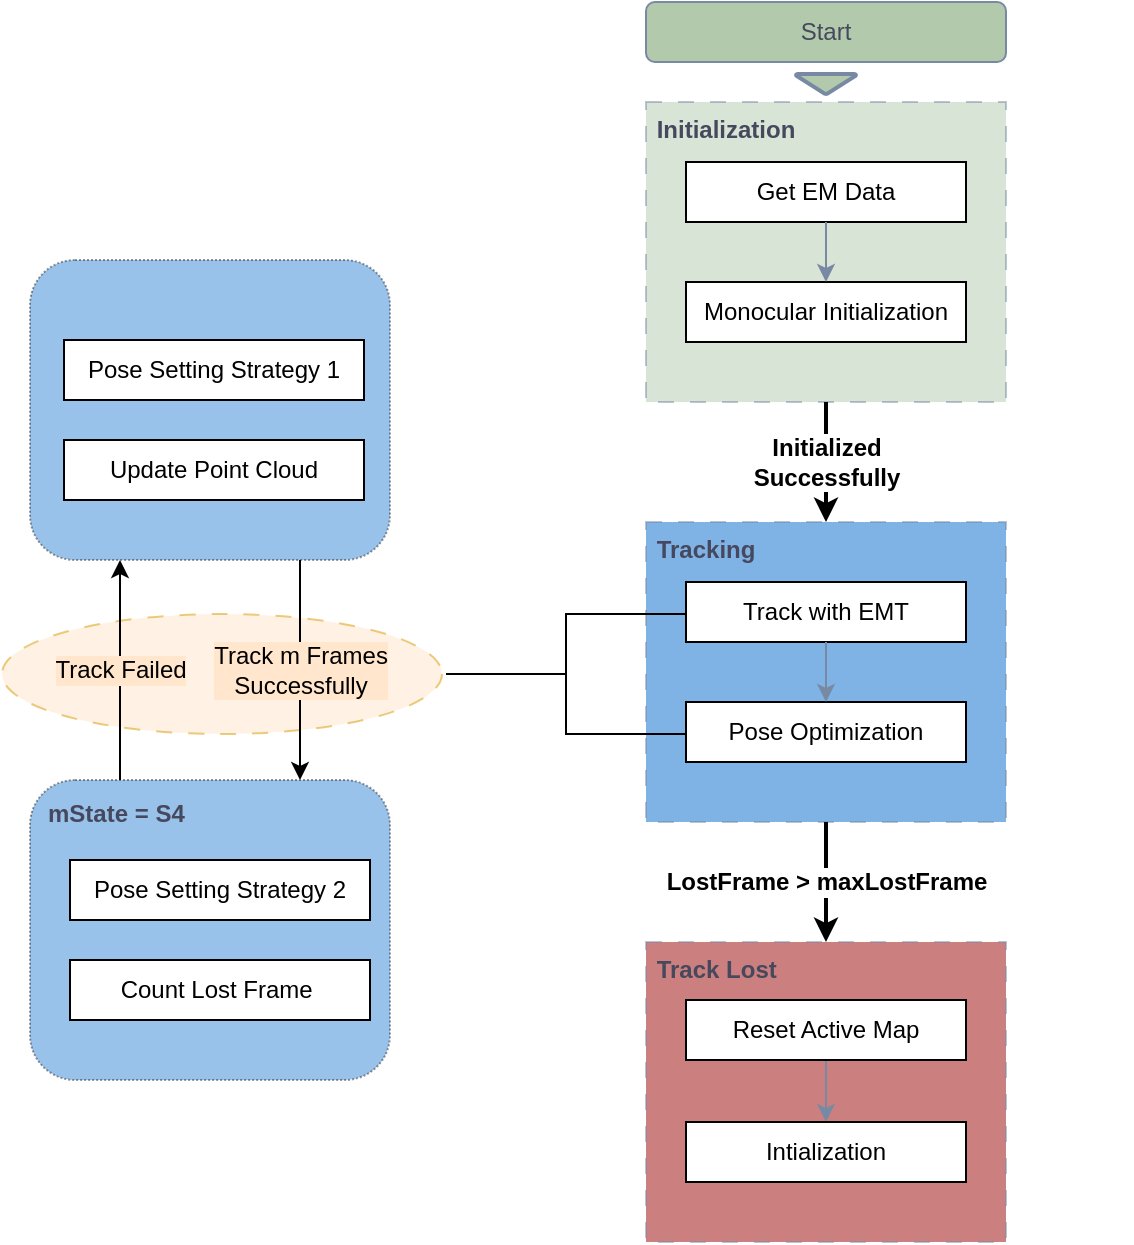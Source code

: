<mxfile version="21.7.2" type="github">
  <diagram name="第 1 页" id="G7Pcc6TmtywT6FfzIDnz">
    <mxGraphModel dx="1122" dy="755" grid="1" gridSize="10" guides="1" tooltips="1" connect="1" arrows="1" fold="1" page="1" pageScale="1" pageWidth="827" pageHeight="1169" math="0" shadow="0">
      <root>
        <mxCell id="0" />
        <mxCell id="1" parent="0" />
        <mxCell id="YHTQ-3PsGmllSr9fGuL9-176" value="" style="group" parent="1" vertex="1" connectable="0">
          <mxGeometry x="273" y="173" width="502" height="620" as="geometry" />
        </mxCell>
        <mxCell id="YHTQ-3PsGmllSr9fGuL9-96" value="" style="group" parent="YHTQ-3PsGmllSr9fGuL9-176" vertex="1" connectable="0">
          <mxGeometry x="259" width="180" height="620" as="geometry" />
        </mxCell>
        <mxCell id="YHTQ-3PsGmllSr9fGuL9-46" value="" style="group;movable=1;resizable=1;rotatable=1;deletable=1;editable=1;locked=0;connectable=1;" parent="YHTQ-3PsGmllSr9fGuL9-96" vertex="1" connectable="0">
          <mxGeometry width="180" height="200" as="geometry" />
        </mxCell>
        <mxCell id="YHTQ-3PsGmllSr9fGuL9-36" value="Start" style="rounded=1;whiteSpace=wrap;html=1;fillColor=#B2C9AB;strokeColor=#788AA3;fontColor=#46495D;labelBackgroundColor=none;movable=1;resizable=1;rotatable=1;deletable=1;editable=1;locked=0;connectable=1;" parent="YHTQ-3PsGmllSr9fGuL9-46" vertex="1">
          <mxGeometry width="180" height="30" as="geometry" />
        </mxCell>
        <mxCell id="YHTQ-3PsGmllSr9fGuL9-37" value="" style="strokeWidth=2;html=1;shape=mxgraph.flowchart.merge_or_storage;whiteSpace=wrap;labelBackgroundColor=none;fillColor=#B2C9AB;strokeColor=#788AA3;fontColor=#46495D;movable=1;resizable=1;rotatable=1;deletable=1;editable=1;locked=0;connectable=1;" parent="YHTQ-3PsGmllSr9fGuL9-46" vertex="1">
          <mxGeometry x="75" y="36" width="30" height="10" as="geometry" />
        </mxCell>
        <mxCell id="YHTQ-3PsGmllSr9fGuL9-41" value="&lt;b&gt;&amp;nbsp;Initialization&lt;/b&gt;" style="rounded=0;whiteSpace=wrap;html=1;strokeColor=#788AA3;fontColor=#46495D;fillColor=#B2C9AB;align=left;horizontal=1;verticalAlign=top;dashed=1;dashPattern=8 8;opacity=50;movable=1;resizable=1;rotatable=1;deletable=1;editable=1;locked=0;connectable=1;" parent="YHTQ-3PsGmllSr9fGuL9-46" vertex="1">
          <mxGeometry y="50" width="180" height="150" as="geometry" />
        </mxCell>
        <mxCell id="YHTQ-3PsGmllSr9fGuL9-42" value="Get EM Data" style="rounded=0;whiteSpace=wrap;html=1;movable=1;resizable=1;rotatable=1;deletable=1;editable=1;locked=0;connectable=1;" parent="YHTQ-3PsGmllSr9fGuL9-46" vertex="1">
          <mxGeometry x="20" y="80" width="140" height="30" as="geometry" />
        </mxCell>
        <mxCell id="YHTQ-3PsGmllSr9fGuL9-44" value="Monocular Initialization" style="rounded=0;whiteSpace=wrap;html=1;movable=1;resizable=1;rotatable=1;deletable=1;editable=1;locked=0;connectable=1;" parent="YHTQ-3PsGmllSr9fGuL9-46" vertex="1">
          <mxGeometry x="20" y="140" width="140" height="30" as="geometry" />
        </mxCell>
        <mxCell id="YHTQ-3PsGmllSr9fGuL9-45" value="" style="edgeStyle=orthogonalEdgeStyle;rounded=0;orthogonalLoop=1;jettySize=auto;html=1;strokeColor=#788AA3;fontColor=#46495D;fillColor=#B2C9AB;movable=1;resizable=1;rotatable=1;deletable=1;editable=1;locked=0;connectable=1;" parent="YHTQ-3PsGmllSr9fGuL9-46" source="YHTQ-3PsGmllSr9fGuL9-42" target="YHTQ-3PsGmllSr9fGuL9-44" edge="1">
          <mxGeometry relative="1" as="geometry" />
        </mxCell>
        <mxCell id="YHTQ-3PsGmllSr9fGuL9-63" value="" style="group" parent="YHTQ-3PsGmllSr9fGuL9-96" vertex="1" connectable="0">
          <mxGeometry y="260" width="180" height="150" as="geometry" />
        </mxCell>
        <mxCell id="YHTQ-3PsGmllSr9fGuL9-49" value="&lt;b&gt;&amp;nbsp;Tracking&lt;/b&gt;" style="rounded=0;whiteSpace=wrap;html=1;strokeColor=#788AA3;fontColor=#46495D;fillColor=#0066CC;align=left;horizontal=1;verticalAlign=top;dashed=1;dashPattern=8 8;opacity=50;movable=1;resizable=1;rotatable=1;deletable=1;editable=1;locked=0;connectable=1;" parent="YHTQ-3PsGmllSr9fGuL9-63" vertex="1">
          <mxGeometry width="180" height="150" as="geometry" />
        </mxCell>
        <mxCell id="YHTQ-3PsGmllSr9fGuL9-57" value="Track with EMT" style="rounded=0;whiteSpace=wrap;html=1;movable=1;resizable=1;rotatable=1;deletable=1;editable=1;locked=0;connectable=1;" parent="YHTQ-3PsGmllSr9fGuL9-63" vertex="1">
          <mxGeometry x="20" y="30" width="140" height="30" as="geometry" />
        </mxCell>
        <mxCell id="YHTQ-3PsGmllSr9fGuL9-58" value="Pose Optimization" style="rounded=0;whiteSpace=wrap;html=1;movable=1;resizable=1;rotatable=1;deletable=1;editable=1;locked=0;connectable=1;" parent="YHTQ-3PsGmllSr9fGuL9-63" vertex="1">
          <mxGeometry x="20" y="90" width="140" height="30" as="geometry" />
        </mxCell>
        <mxCell id="YHTQ-3PsGmllSr9fGuL9-59" value="" style="edgeStyle=orthogonalEdgeStyle;rounded=0;orthogonalLoop=1;jettySize=auto;html=1;strokeColor=#788AA3;fontFamily=Helvetica;fontSize=12;fontColor=#ffffff;fillColor=#B2C9AB;" parent="YHTQ-3PsGmllSr9fGuL9-63" source="YHTQ-3PsGmllSr9fGuL9-57" target="YHTQ-3PsGmllSr9fGuL9-58" edge="1">
          <mxGeometry relative="1" as="geometry" />
        </mxCell>
        <mxCell id="YHTQ-3PsGmllSr9fGuL9-64" value="" style="group" parent="YHTQ-3PsGmllSr9fGuL9-96" vertex="1" connectable="0">
          <mxGeometry y="470" width="180" height="150" as="geometry" />
        </mxCell>
        <mxCell id="YHTQ-3PsGmllSr9fGuL9-65" value="&lt;b&gt;&amp;nbsp;Track Lost&lt;/b&gt;" style="rounded=0;whiteSpace=wrap;html=1;strokeColor=#788AA3;fontColor=#46495D;fillColor=#990000;align=left;horizontal=1;verticalAlign=top;dashed=1;dashPattern=8 8;opacity=50;movable=1;resizable=1;rotatable=1;deletable=1;editable=1;locked=0;connectable=1;" parent="YHTQ-3PsGmllSr9fGuL9-64" vertex="1">
          <mxGeometry width="180" height="150" as="geometry" />
        </mxCell>
        <mxCell id="YHTQ-3PsGmllSr9fGuL9-77" value="" style="edgeStyle=orthogonalEdgeStyle;rounded=0;orthogonalLoop=1;jettySize=auto;html=1;strokeColor=#788AA3;fontFamily=Helvetica;fontSize=12;fontColor=#ffffff;fillColor=#B2C9AB;" parent="YHTQ-3PsGmllSr9fGuL9-64" source="YHTQ-3PsGmllSr9fGuL9-66" target="YHTQ-3PsGmllSr9fGuL9-76" edge="1">
          <mxGeometry relative="1" as="geometry" />
        </mxCell>
        <mxCell id="YHTQ-3PsGmllSr9fGuL9-66" value="Reset Active Map" style="rounded=0;whiteSpace=wrap;html=1;movable=1;resizable=1;rotatable=1;deletable=1;editable=1;locked=0;connectable=1;" parent="YHTQ-3PsGmllSr9fGuL9-64" vertex="1">
          <mxGeometry x="20" y="29" width="140" height="30" as="geometry" />
        </mxCell>
        <mxCell id="YHTQ-3PsGmllSr9fGuL9-76" value="Intialization" style="rounded=0;whiteSpace=wrap;html=1;movable=1;resizable=1;rotatable=1;deletable=1;editable=1;locked=0;connectable=1;" parent="YHTQ-3PsGmllSr9fGuL9-64" vertex="1">
          <mxGeometry x="20" y="90" width="140" height="30" as="geometry" />
        </mxCell>
        <mxCell id="YHTQ-3PsGmllSr9fGuL9-69" value="Initialized&lt;br&gt;Successfully" style="edgeStyle=orthogonalEdgeStyle;rounded=0;orthogonalLoop=1;jettySize=auto;html=1;strokeColor=#000000;fontFamily=Helvetica;fontSize=12;fontColor=#000000;fillColor=#B2C9AB;fontStyle=1;strokeWidth=2;" parent="YHTQ-3PsGmllSr9fGuL9-96" source="YHTQ-3PsGmllSr9fGuL9-41" target="YHTQ-3PsGmllSr9fGuL9-49" edge="1">
          <mxGeometry relative="1" as="geometry" />
        </mxCell>
        <mxCell id="YHTQ-3PsGmllSr9fGuL9-80" value="LostFrame &amp;gt; maxLostFrame" style="edgeStyle=orthogonalEdgeStyle;rounded=0;orthogonalLoop=1;jettySize=auto;html=1;strokeColor=#000000;fontFamily=Helvetica;fontSize=12;fontColor=#000000;fillColor=#B2C9AB;fontStyle=1;entryX=0.5;entryY=0;entryDx=0;entryDy=0;strokeWidth=2;" parent="YHTQ-3PsGmllSr9fGuL9-96" source="YHTQ-3PsGmllSr9fGuL9-49" target="YHTQ-3PsGmllSr9fGuL9-65" edge="1">
          <mxGeometry relative="1" as="geometry">
            <mxPoint x="90" y="550" as="targetPoint" />
          </mxGeometry>
        </mxCell>
        <mxCell id="YHTQ-3PsGmllSr9fGuL9-112" value="" style="strokeWidth=1;html=1;shape=mxgraph.flowchart.annotation_2;align=left;labelPosition=right;pointerEvents=1;rounded=0;strokeColor=default;fontFamily=Helvetica;fontSize=12;fontColor=#808080;fillColor=default;" parent="YHTQ-3PsGmllSr9fGuL9-176" vertex="1">
          <mxGeometry x="159" y="306" width="120" height="60" as="geometry" />
        </mxCell>
        <mxCell id="YHTQ-3PsGmllSr9fGuL9-173" value="" style="group" parent="YHTQ-3PsGmllSr9fGuL9-176" vertex="1" connectable="0">
          <mxGeometry y="129" width="220" height="410" as="geometry" />
        </mxCell>
        <mxCell id="YHTQ-3PsGmllSr9fGuL9-171" value="" style="ellipse;whiteSpace=wrap;html=1;rounded=0;strokeColor=#d79b00;fontFamily=Helvetica;fontSize=12;fillColor=#ffe6cc;dashed=1;dashPattern=8 8;opacity=50;" parent="YHTQ-3PsGmllSr9fGuL9-173" vertex="1">
          <mxGeometry x="-63" y="177" width="220" height="60" as="geometry" />
        </mxCell>
        <mxCell id="YHTQ-3PsGmllSr9fGuL9-161" value="" style="group" parent="YHTQ-3PsGmllSr9fGuL9-173" vertex="1" connectable="0">
          <mxGeometry x="-49" width="180" height="150" as="geometry" />
        </mxCell>
        <mxCell id="YHTQ-3PsGmllSr9fGuL9-151" value="&lt;div style=&quot;&quot;&gt;&lt;br&gt;&lt;/div&gt;" style="rounded=1;whiteSpace=wrap;html=1;strokeColor=default;fontFamily=Helvetica;fontSize=12;fontColor=default;fillColor=#0066CC;opacity=40;dashed=1;dashPattern=1 1;align=left;verticalAlign=top;horizontal=1;spacingLeft=4;spacing=5;" parent="YHTQ-3PsGmllSr9fGuL9-161" vertex="1">
          <mxGeometry width="180" height="150" as="geometry" />
        </mxCell>
        <mxCell id="YHTQ-3PsGmllSr9fGuL9-152" value="Update Point Cloud" style="rounded=0;whiteSpace=wrap;html=1;strokeColor=default;fontFamily=Helvetica;fontSize=12;fontColor=default;fillColor=default;" parent="YHTQ-3PsGmllSr9fGuL9-161" vertex="1">
          <mxGeometry x="17" y="90" width="150" height="30" as="geometry" />
        </mxCell>
        <mxCell id="YHTQ-3PsGmllSr9fGuL9-153" value="Pose Setting Strategy 1" style="rounded=0;whiteSpace=wrap;html=1;strokeColor=default;fontFamily=Helvetica;fontSize=12;fontColor=default;fillColor=default;" parent="YHTQ-3PsGmllSr9fGuL9-161" vertex="1">
          <mxGeometry x="17" y="40" width="150" height="30" as="geometry" />
        </mxCell>
        <mxCell id="YHTQ-3PsGmllSr9fGuL9-162" value="" style="group" parent="YHTQ-3PsGmllSr9fGuL9-173" vertex="1" connectable="0">
          <mxGeometry x="-49" y="260" width="180" height="150" as="geometry" />
        </mxCell>
        <mxCell id="YHTQ-3PsGmllSr9fGuL9-138" value="&lt;div style=&quot;&quot;&gt;&lt;font color=&quot;#46495d&quot;&gt;&lt;b&gt;mState = S4&lt;/b&gt;&lt;/font&gt;&lt;/div&gt;" style="rounded=1;whiteSpace=wrap;html=1;strokeColor=default;fontFamily=Helvetica;fontSize=12;fontColor=default;fillColor=#0066CC;opacity=40;dashed=1;dashPattern=1 1;align=left;verticalAlign=top;horizontal=1;spacingLeft=4;spacing=5;" parent="YHTQ-3PsGmllSr9fGuL9-162" vertex="1">
          <mxGeometry width="180" height="150" as="geometry" />
        </mxCell>
        <mxCell id="YHTQ-3PsGmllSr9fGuL9-143" value="Count Lost Frame&amp;nbsp;" style="rounded=0;whiteSpace=wrap;html=1;strokeColor=default;fontFamily=Helvetica;fontSize=12;fontColor=default;fillColor=default;" parent="YHTQ-3PsGmllSr9fGuL9-162" vertex="1">
          <mxGeometry x="20" y="90" width="150" height="30" as="geometry" />
        </mxCell>
        <mxCell id="YHTQ-3PsGmllSr9fGuL9-144" value="Pose Setting Strategy 2" style="rounded=0;whiteSpace=wrap;html=1;strokeColor=default;fontFamily=Helvetica;fontSize=12;fontColor=default;fillColor=default;" parent="YHTQ-3PsGmllSr9fGuL9-162" vertex="1">
          <mxGeometry x="20" y="40" width="150" height="30" as="geometry" />
        </mxCell>
        <mxCell id="YHTQ-3PsGmllSr9fGuL9-155" value="Track m Frames &lt;br&gt;Successfully" style="edgeStyle=orthogonalEdgeStyle;rounded=0;orthogonalLoop=1;jettySize=auto;html=1;exitX=0.75;exitY=1;exitDx=0;exitDy=0;entryX=0.75;entryY=0;entryDx=0;entryDy=0;strokeColor=#000000;fontFamily=Helvetica;fontSize=12;fontColor=#000000;fillColor=#B2C9AB;labelBackgroundColor=#FFE6CC;" parent="YHTQ-3PsGmllSr9fGuL9-173" source="YHTQ-3PsGmllSr9fGuL9-151" target="YHTQ-3PsGmllSr9fGuL9-138" edge="1">
          <mxGeometry relative="1" as="geometry" />
        </mxCell>
        <mxCell id="YHTQ-3PsGmllSr9fGuL9-156" value="Track Failed" style="edgeStyle=orthogonalEdgeStyle;rounded=0;orthogonalLoop=1;jettySize=auto;html=1;exitX=0.25;exitY=0;exitDx=0;exitDy=0;entryX=0.25;entryY=1;entryDx=0;entryDy=0;strokeColor=#000000;fontFamily=Helvetica;fontSize=12;fontColor=#000000;fillColor=#B2C9AB;labelBackgroundColor=#FFE6CC;" parent="YHTQ-3PsGmllSr9fGuL9-173" source="YHTQ-3PsGmllSr9fGuL9-138" target="YHTQ-3PsGmllSr9fGuL9-151" edge="1">
          <mxGeometry relative="1" as="geometry" />
        </mxCell>
      </root>
    </mxGraphModel>
  </diagram>
</mxfile>
